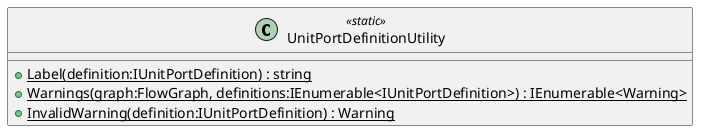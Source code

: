 @startuml
class UnitPortDefinitionUtility <<static>> {
    + {static} Label(definition:IUnitPortDefinition) : string
    + {static} Warnings(graph:FlowGraph, definitions:IEnumerable<IUnitPortDefinition>) : IEnumerable<Warning>
    + {static} InvalidWarning(definition:IUnitPortDefinition) : Warning
}
@enduml
